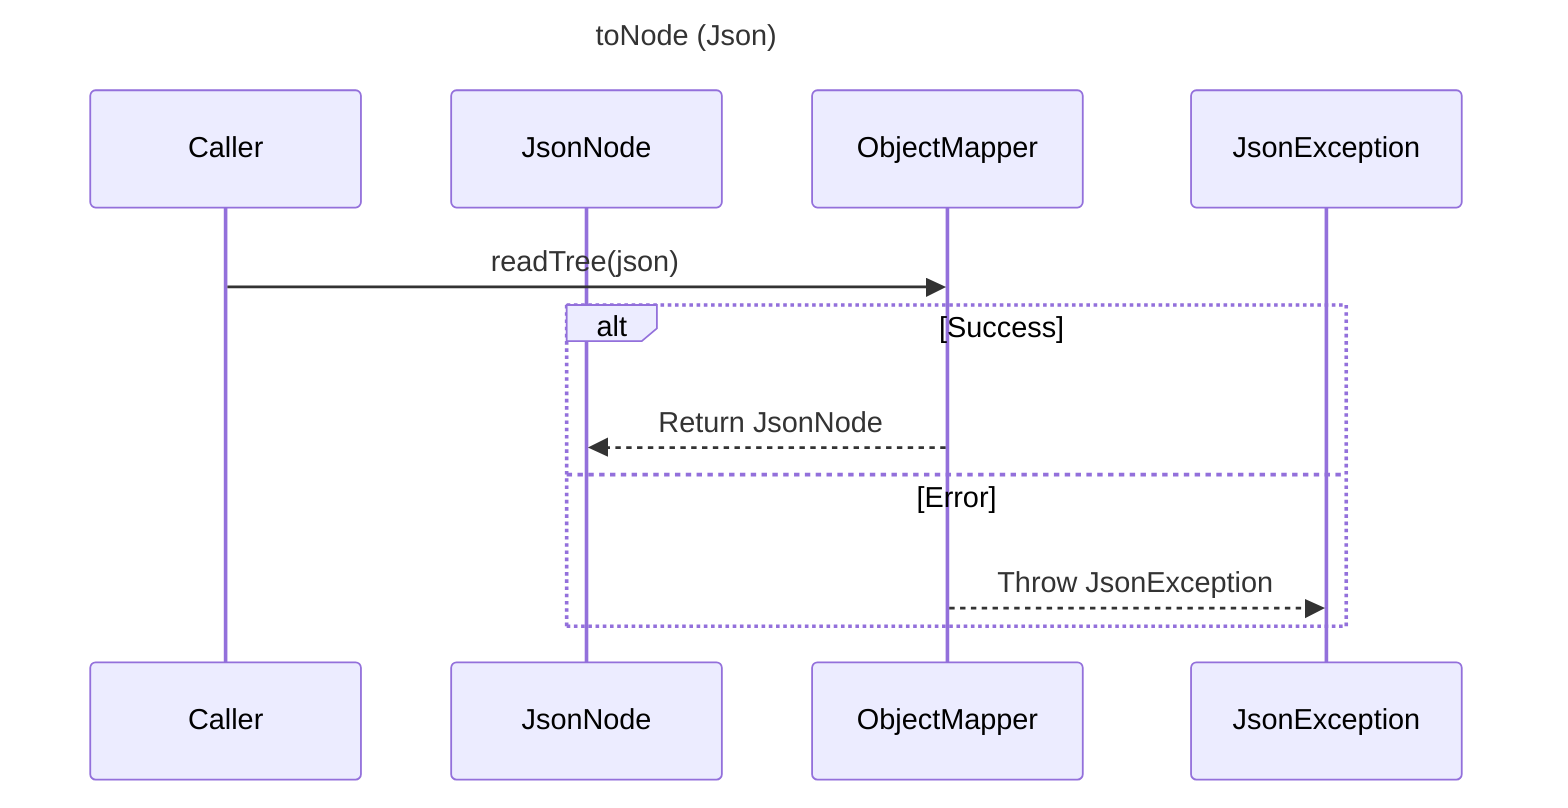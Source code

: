 ---
title: toNode (Json)
---

sequenceDiagram
    participant Caller
    participant JsonNode
    participant ObjectMapper
    participant JsonException

    Caller->>ObjectMapper: readTree(json)
    alt Success
        ObjectMapper-->>JsonNode: Return JsonNode
    else Error
        ObjectMapper-->>JsonException: Throw JsonException
    end
